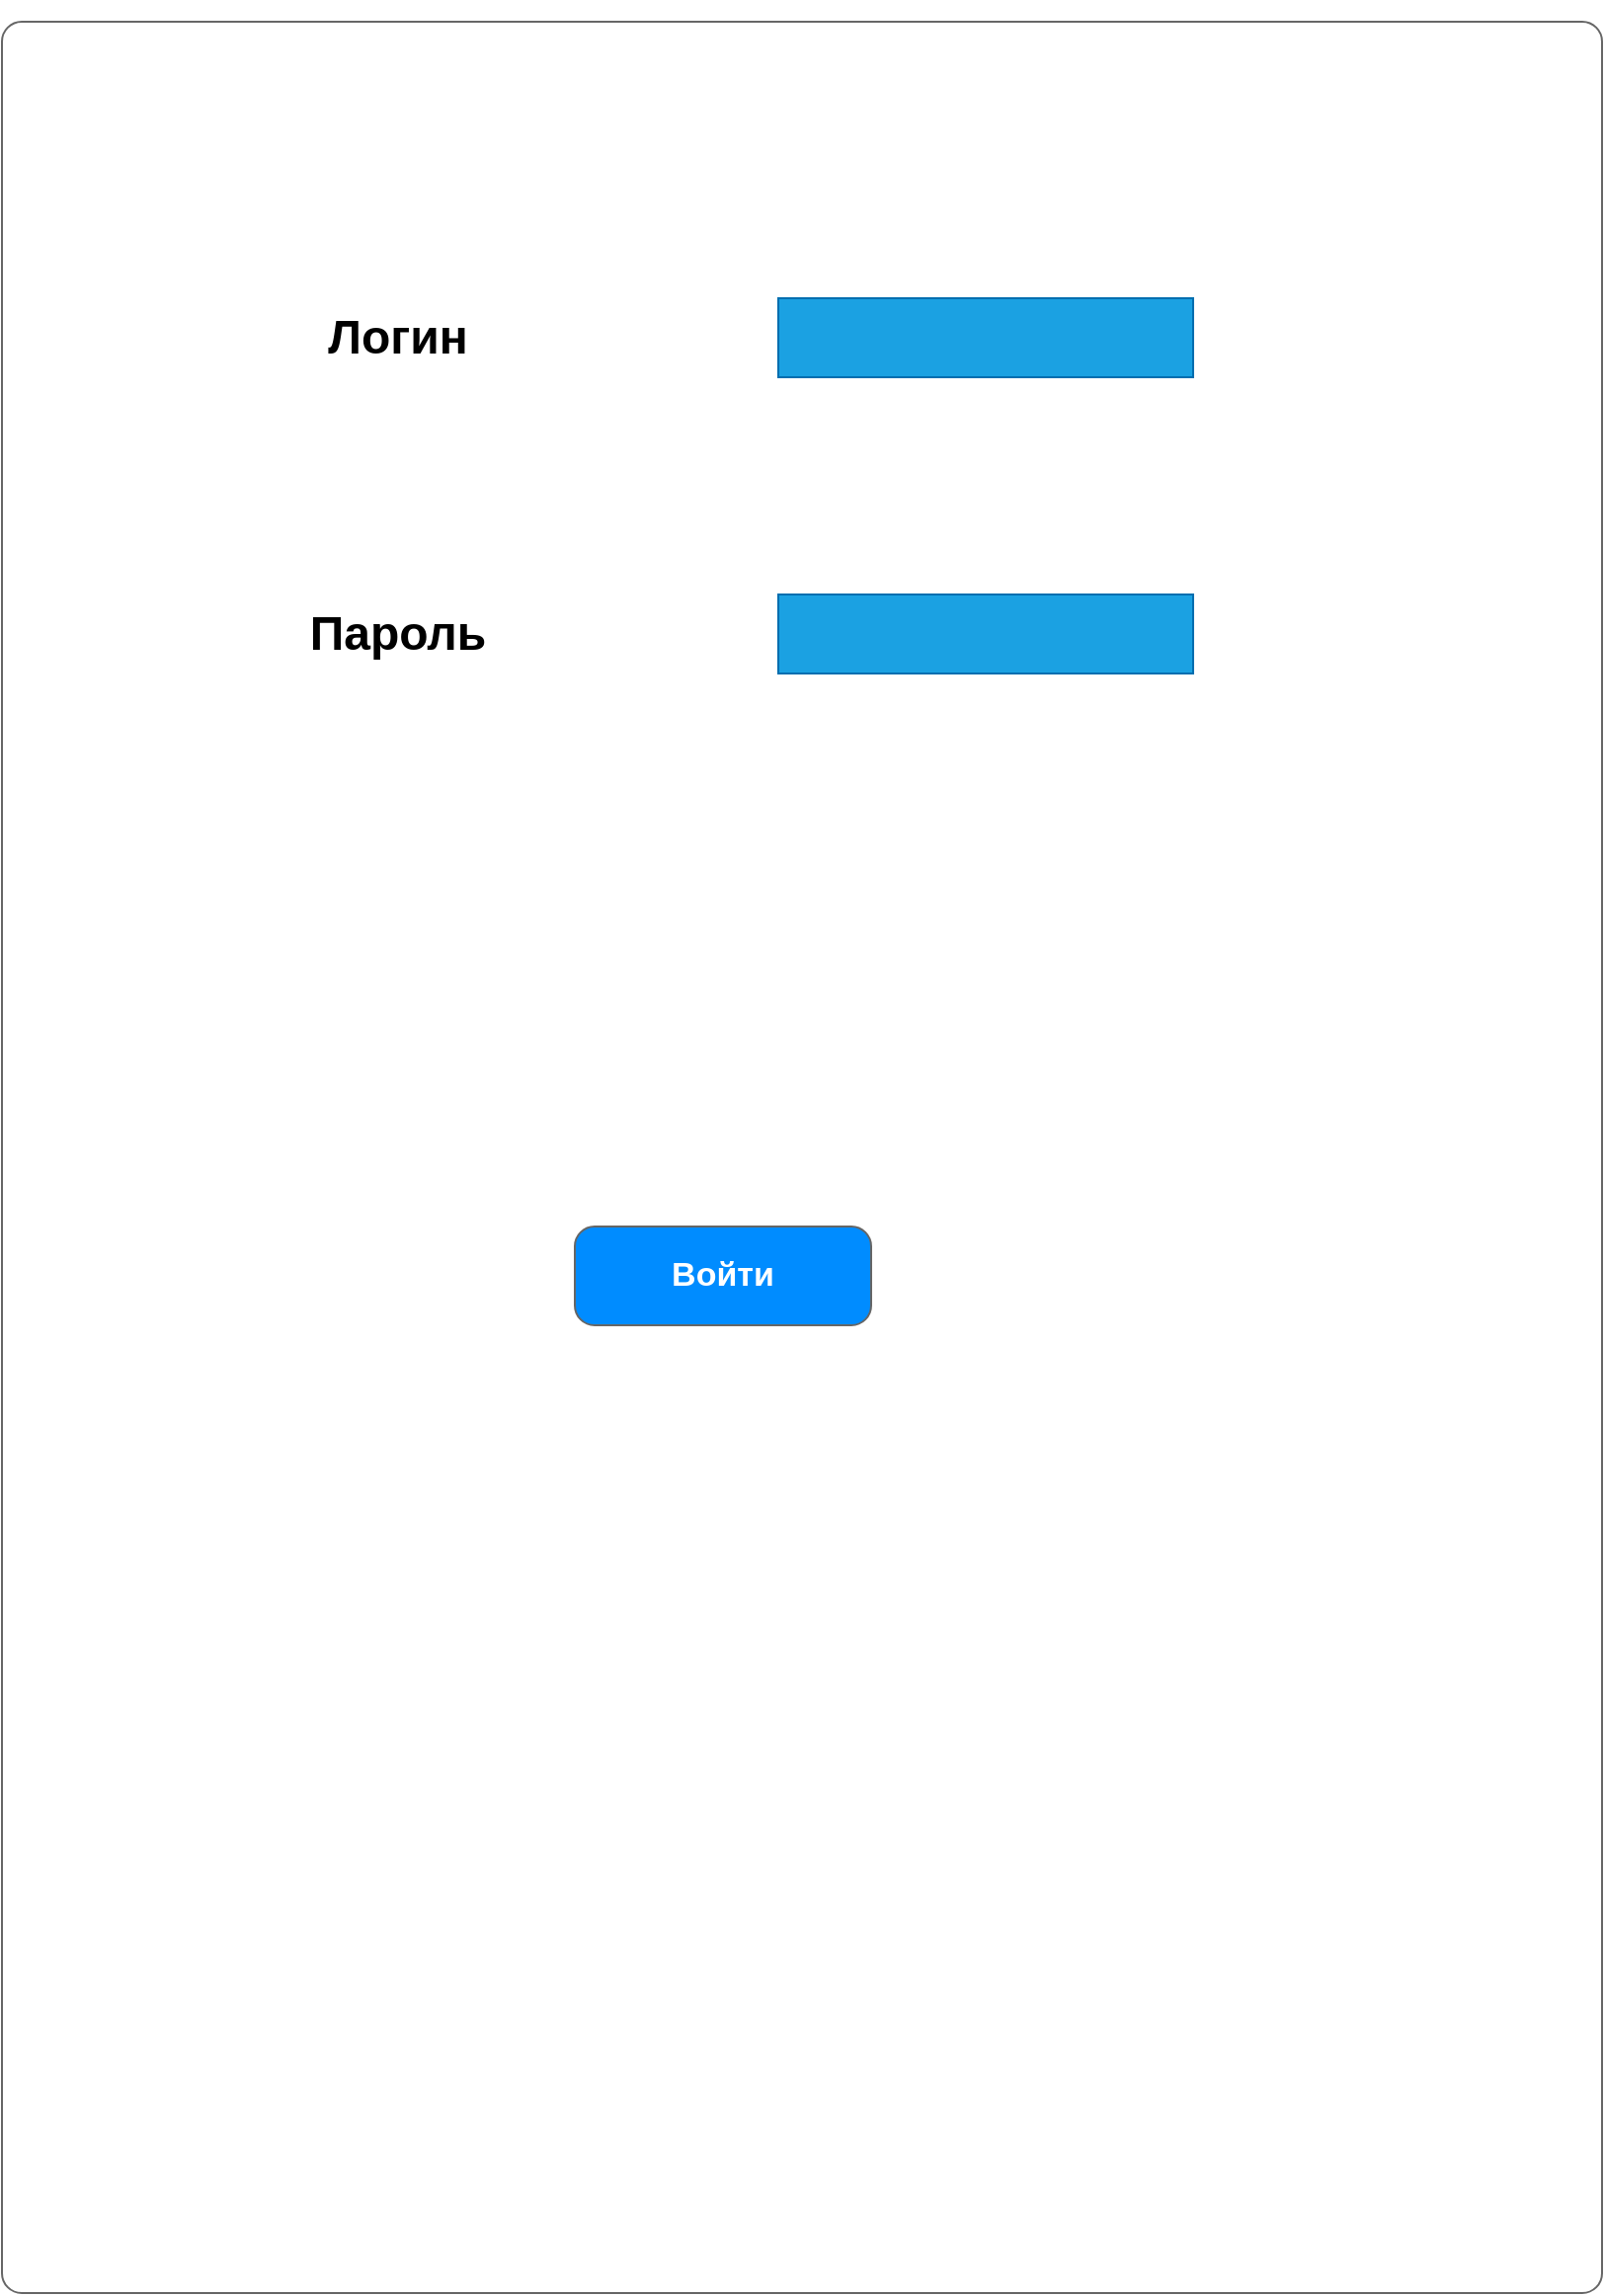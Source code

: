 <mxfile version="20.8.16" type="device" pages="6"><diagram name="Page-1" id="f1b7ffb7-ca1e-a977-7cf5-a751b3c06c05"><mxGraphModel dx="1493" dy="872" grid="1" gridSize="10" guides="1" tooltips="1" connect="1" arrows="1" fold="1" page="1" pageScale="1" pageWidth="826" pageHeight="1169" background="none" math="0" shadow="0"><root><mxCell id="0"/><mxCell id="1" parent="0"/><mxCell id="e9j2ljHGjkcHLG4XHim5-1" value="" style="shape=mxgraph.mockup.containers.marginRect;rectMarginTop=10;strokeColor=#666666;strokeWidth=1;dashed=0;rounded=1;arcSize=5;recursiveResize=0;labelBackgroundColor=none;fontSize=25;fontColor=#FFFFFF;" vertex="1" parent="1"><mxGeometry x="10" width="810" height="1160" as="geometry"/></mxCell><mxCell id="dvLRVmDxVj0LtxoNlvFj-171" value="Пароль" style="text;strokeColor=none;fillColor=none;html=1;fontSize=24;fontStyle=1;verticalAlign=middle;align=center;" vertex="1" parent="1"><mxGeometry x="160" y="300" width="100" height="40" as="geometry"/></mxCell><UserObject label="" placeholders="1" name="Variable" id="dvLRVmDxVj0LtxoNlvFj-172"><mxCell style="text;html=1;align=center;verticalAlign=middle;whiteSpace=wrap;overflow=hidden;strokeWidth=1;perimeterSpacing=0;fillColor=#1ba1e2;fontColor=#ffffff;strokeColor=#006EAF;" vertex="1" parent="1"><mxGeometry x="403" y="300" width="210" height="40" as="geometry"/></mxCell></UserObject><mxCell id="dvLRVmDxVj0LtxoNlvFj-173" value="Логин" style="text;strokeColor=none;fillColor=none;html=1;fontSize=24;fontStyle=1;verticalAlign=middle;align=center;" vertex="1" parent="1"><mxGeometry x="160" y="150" width="100" height="40" as="geometry"/></mxCell><UserObject label="" placeholders="1" name="Variable" id="dvLRVmDxVj0LtxoNlvFj-174"><mxCell style="text;html=1;align=center;verticalAlign=middle;whiteSpace=wrap;overflow=hidden;strokeWidth=1;perimeterSpacing=0;fillColor=#1ba1e2;fontColor=#ffffff;strokeColor=#006EAF;" vertex="1" parent="1"><mxGeometry x="403" y="150" width="210" height="40" as="geometry"/></mxCell></UserObject><mxCell id="0qC7HnvvN2f-93_1PdG5-1" value="Войти" style="strokeWidth=1;shadow=0;dashed=0;align=center;html=1;shape=mxgraph.mockup.buttons.button;strokeColor=#666666;fontColor=#ffffff;mainText=;buttonStyle=round;fontSize=17;fontStyle=1;fillColor=#008cff;whiteSpace=wrap;" vertex="1" parent="1"><mxGeometry x="300" y="620" width="150" height="50" as="geometry"/></mxCell></root></mxGraphModel></diagram><diagram id="J6JtfeviFcrdJ3qwqAZt" name="Страница 2"><mxGraphModel dx="1668" dy="974" grid="1" gridSize="10" guides="1" tooltips="1" connect="1" arrows="1" fold="1" page="1" pageScale="1" pageWidth="827" pageHeight="1169" math="0" shadow="0"><root><mxCell id="0"/><mxCell id="1" parent="0"/><mxCell id="-eX4iBPxKG4_Yj3AcgQV-1" value="" style="shape=mxgraph.mockup.containers.marginRect;rectMarginTop=10;strokeColor=#666666;strokeWidth=1;dashed=0;rounded=1;arcSize=5;recursiveResize=0;labelBackgroundColor=none;fontSize=25;fontColor=#FFFFFF;" vertex="1" parent="1"><mxGeometry x="9" y="5" width="810" height="1160" as="geometry"/></mxCell><mxCell id="Q0mN6KfY5ipGaCiSlmzJ-1" value="&lt;p style=&quot;margin-left:60.55pt;mso-add-space:auto;&lt;br/&gt;text-align:justify;text-indent:-18.0pt;mso-list:l0 level1 lfo1&quot; class=&quot;MsoListParagraph&quot;&gt;&lt;span style=&quot;mso-fareast-font-family:&amp;quot;Times New Roman&amp;quot;;&lt;br/&gt;color:black;mso-font-kerning:0pt;mso-fareast-language:RU;font-weight:normal&quot;&gt;Отчество пациента&lt;/span&gt;&lt;/p&gt;" style="text;strokeColor=none;fillColor=none;html=1;fontSize=24;fontStyle=1;verticalAlign=middle;align=center;direction=east;" vertex="1" parent="1"><mxGeometry x="40" y="460" width="320" height="40" as="geometry"/></mxCell><UserObject label="" placeholders="1" name="Variable" id="Q0mN6KfY5ipGaCiSlmzJ-2"><mxCell style="text;html=1;align=center;verticalAlign=middle;whiteSpace=wrap;overflow=hidden;strokeWidth=1;perimeterSpacing=0;fillColor=#1ba1e2;fontColor=#ffffff;strokeColor=#006EAF;" vertex="1" parent="1"><mxGeometry x="490" y="460" width="210" height="40" as="geometry"/></mxCell></UserObject><mxCell id="Q0mN6KfY5ipGaCiSlmzJ-3" value="Диагноз на основе МКБ-10" style="text;strokeColor=none;fillColor=none;html=1;fontSize=24;fontStyle=1;verticalAlign=middle;align=center;direction=east;" vertex="1" parent="1"><mxGeometry x="40" y="530" width="320" height="40" as="geometry"/></mxCell><UserObject label="" placeholders="1" name="Variable" id="Q0mN6KfY5ipGaCiSlmzJ-4"><mxCell style="text;html=1;align=center;verticalAlign=middle;whiteSpace=wrap;overflow=hidden;strokeWidth=1;perimeterSpacing=0;fillColor=#1ba1e2;fontColor=#ffffff;strokeColor=#006EAF;" vertex="1" parent="1"><mxGeometry x="490" y="535" width="210" height="40" as="geometry"/></mxCell></UserObject><mxCell id="Q0mN6KfY5ipGaCiSlmzJ-5" value="&lt;p class=&quot;MsoListParagraph&quot;&gt;&lt;span&gt;Номер и серия паспорта&lt;/span&gt;&lt;/p&gt;" style="text;strokeColor=none;fillColor=none;html=1;fontSize=24;fontStyle=1;verticalAlign=middle;align=center;direction=east;" vertex="1" parent="1"><mxGeometry x="40" y="600" width="320" height="40" as="geometry"/></mxCell><UserObject label="" placeholders="1" name="Variable" id="Q0mN6KfY5ipGaCiSlmzJ-6"><mxCell style="text;html=1;align=center;verticalAlign=middle;whiteSpace=wrap;overflow=hidden;strokeWidth=1;perimeterSpacing=0;fillColor=#1ba1e2;fontColor=#ffffff;strokeColor=#006EAF;" vertex="1" parent="1"><mxGeometry x="490" y="600" width="210" height="40" as="geometry"/></mxCell></UserObject><mxCell id="4s765481Hdvy2xOX7FTo-2" value="&lt;p style=&quot;margin-left:60.55pt;mso-add-space:auto;&lt;br/&gt;text-align:justify;text-indent:-18.0pt;mso-list:l0 level1 lfo1&quot; class=&quot;MsoListParagraph&quot;&gt;&lt;span style=&quot;mso-fareast-font-family:&amp;quot;Times New Roman&amp;quot;;&lt;br/&gt;color:black;mso-font-kerning:0pt;mso-fareast-language:RU;font-weight:normal&quot;&gt;Пол пациента&lt;/span&gt;&lt;/p&gt;" style="text;strokeColor=none;fillColor=none;html=1;fontSize=24;fontStyle=1;verticalAlign=middle;align=center;direction=east;" vertex="1" parent="1"><mxGeometry x="40" y="670" width="320" height="40" as="geometry"/></mxCell><UserObject label="" placeholders="1" name="Variable" id="4s765481Hdvy2xOX7FTo-3"><mxCell style="text;html=1;align=center;verticalAlign=middle;whiteSpace=wrap;overflow=hidden;strokeWidth=1;perimeterSpacing=0;fillColor=#1ba1e2;fontColor=#ffffff;strokeColor=#006EAF;" vertex="1" parent="1"><mxGeometry x="490" y="670" width="210" height="40" as="geometry"/></mxCell></UserObject><mxCell id="4s765481Hdvy2xOX7FTo-4" value="&lt;p style=&quot;margin-left:60.55pt;mso-add-space:auto;&lt;br/&gt;text-align:justify;text-indent:-18.0pt;mso-list:l0 level1 lfo1&quot; class=&quot;MsoListParagraph&quot;&gt;&lt;span style=&quot;mso-fareast-font-family:&amp;quot;Times New Roman&amp;quot;;&lt;br/&gt;color:black;mso-font-kerning:0pt;mso-fareast-language:RU;font-weight:normal&quot;&gt;Адрес пациента&lt;/span&gt;&lt;/p&gt;" style="text;strokeColor=none;fillColor=none;html=1;fontSize=24;fontStyle=1;verticalAlign=middle;align=center;direction=east;" vertex="1" parent="1"><mxGeometry x="40" y="740" width="320" height="40" as="geometry"/></mxCell><UserObject label="" placeholders="1" name="Variable" id="4s765481Hdvy2xOX7FTo-5"><mxCell style="text;html=1;align=center;verticalAlign=middle;whiteSpace=wrap;overflow=hidden;strokeWidth=1;perimeterSpacing=0;fillColor=#1ba1e2;fontColor=#ffffff;strokeColor=#006EAF;" vertex="1" parent="1"><mxGeometry x="490" y="745" width="210" height="40" as="geometry"/></mxCell></UserObject><mxCell id="4s765481Hdvy2xOX7FTo-6" value="&lt;p style=&quot;margin-left:60.55pt;mso-add-space:auto;&lt;br/&gt;text-align:justify;text-indent:-18.0pt;mso-list:l0 level1 lfo1&quot; class=&quot;MsoListParagraph&quot;&gt;&lt;span style=&quot;mso-fareast-font-family:&amp;quot;Times New Roman&amp;quot;;&lt;br/&gt;color:black;mso-font-kerning:0pt;mso-fareast-language:RU;font-weight:normal&quot;&gt;Телефонный номер пациента&lt;/span&gt;&lt;/p&gt;" style="text;strokeColor=none;fillColor=none;html=1;fontSize=24;fontStyle=1;verticalAlign=middle;align=center;direction=east;" vertex="1" parent="1"><mxGeometry x="40" y="810" width="360" height="40" as="geometry"/></mxCell><UserObject label="" placeholders="1" name="Variable" id="4s765481Hdvy2xOX7FTo-7"><mxCell style="text;html=1;align=center;verticalAlign=middle;whiteSpace=wrap;overflow=hidden;strokeWidth=1;perimeterSpacing=0;fillColor=#1ba1e2;fontColor=#ffffff;strokeColor=#006EAF;" vertex="1" parent="1"><mxGeometry x="490" y="810" width="210" height="40" as="geometry"/></mxCell></UserObject><mxCell id="4s765481Hdvy2xOX7FTo-8" value="Фото" style="text;strokeColor=none;fillColor=none;html=1;fontSize=24;fontStyle=1;verticalAlign=middle;align=center;" vertex="1" parent="1"><mxGeometry x="170" y="190" width="80" height="40" as="geometry"/></mxCell><mxCell id="4s765481Hdvy2xOX7FTo-10" value="&lt;p class=&quot;MsoListParagraph&quot;&gt;&lt;span&gt;Имя пациента&lt;/span&gt;&lt;/p&gt;" style="text;strokeColor=none;fillColor=none;html=1;fontSize=24;fontStyle=1;verticalAlign=middle;align=center;direction=east;" vertex="1" parent="1"><mxGeometry x="40" y="330" width="320" height="40" as="geometry"/></mxCell><UserObject label="" placeholders="1" name="Variable" id="4s765481Hdvy2xOX7FTo-11"><mxCell style="text;html=1;align=center;verticalAlign=middle;whiteSpace=wrap;overflow=hidden;strokeWidth=1;perimeterSpacing=0;fillColor=#1ba1e2;fontColor=#ffffff;strokeColor=#006EAF;" vertex="1" parent="1"><mxGeometry x="490" y="335" width="210" height="40" as="geometry"/></mxCell></UserObject><mxCell id="4s765481Hdvy2xOX7FTo-12" value="&lt;p class=&quot;MsoListParagraph&quot;&gt;&lt;span&gt;Фамилия пациента&lt;/span&gt;&lt;/p&gt;" style="text;strokeColor=none;fillColor=none;html=1;fontSize=24;fontStyle=1;verticalAlign=middle;align=center;direction=east;" vertex="1" parent="1"><mxGeometry x="40" y="400" width="320" height="40" as="geometry"/></mxCell><UserObject label="" placeholders="1" name="Variable" id="4s765481Hdvy2xOX7FTo-13"><mxCell style="text;html=1;align=center;verticalAlign=middle;whiteSpace=wrap;overflow=hidden;strokeWidth=1;perimeterSpacing=0;fillColor=#1ba1e2;fontColor=#ffffff;strokeColor=#006EAF;" vertex="1" parent="1"><mxGeometry x="490" y="400" width="210" height="40" as="geometry"/></mxCell></UserObject><mxCell id="4s765481Hdvy2xOX7FTo-14" value="&lt;p style=&quot;margin-left:60.55pt;mso-add-space:auto;&lt;br/&gt;text-align:justify;text-indent:-18.0pt;mso-list:l0 level1 lfo1&quot; class=&quot;MsoListParagraph&quot;&gt;&lt;span style=&quot;mso-fareast-font-family:&amp;quot;Times New Roman&amp;quot;;&lt;br/&gt;color:black;mso-font-kerning:0pt;mso-fareast-language:RU;font-weight:normal&quot;&gt;Электронный адрес пациента&lt;/span&gt;&lt;/p&gt;" style="text;strokeColor=none;fillColor=none;html=1;fontSize=24;fontStyle=1;verticalAlign=middle;align=center;" vertex="1" parent="1"><mxGeometry x="40" y="870" width="360" height="40" as="geometry"/></mxCell><UserObject label="" placeholders="1" name="Variable" id="4s765481Hdvy2xOX7FTo-15"><mxCell style="text;html=1;align=center;verticalAlign=middle;whiteSpace=wrap;overflow=hidden;strokeWidth=1;perimeterSpacing=0;fillColor=#1ba1e2;fontColor=#ffffff;strokeColor=#006EAF;" vertex="1" parent="1"><mxGeometry x="490" y="870" width="210" height="40" as="geometry"/></mxCell></UserObject><mxCell id="4s765481Hdvy2xOX7FTo-16" value="" style="verticalLabelPosition=bottom;shadow=0;dashed=0;align=center;html=1;verticalAlign=top;strokeWidth=1;shape=mxgraph.mockup.containers.userMale;strokeColor=#666666;strokeColor2=#008cff;" vertex="1" parent="1"><mxGeometry x="40" y="160" width="100" height="100" as="geometry"/></mxCell><mxCell id="gQzGFp9CwYrhWD4zTdLL-1" value="ЛДМ" style="strokeWidth=1;shadow=0;dashed=0;align=center;html=1;shape=mxgraph.mockup.buttons.button;strokeColor=#666666;fontColor=#ffffff;mainText=;buttonStyle=round;fontSize=17;fontStyle=1;fillColor=#008cff;whiteSpace=wrap;" vertex="1" parent="1"><mxGeometry x="590" y="1040" width="150" height="50" as="geometry"/></mxCell><mxCell id="gQzGFp9CwYrhWD4zTdLL-2" value="Карта пациента" style="strokeWidth=1;shadow=0;dashed=0;align=center;html=1;shape=mxgraph.mockup.buttons.button;strokeColor=#666666;fontColor=#ffffff;mainText=;buttonStyle=round;fontSize=17;fontStyle=1;fillColor=#008cff;whiteSpace=wrap;" vertex="1" parent="1"><mxGeometry x="110" y="1040" width="150" height="50" as="geometry"/></mxCell><mxCell id="xOj8CeJjuzjruzmzggJH-1" value="Основная информация" style="text;strokeColor=none;fillColor=none;html=1;fontSize=25;fontStyle=1;verticalAlign=middle;align=center;fontColor=#FFFFFF;" vertex="1" parent="1"><mxGeometry x="210" y="60" width="310" height="40" as="geometry"/></mxCell></root></mxGraphModel></diagram><diagram id="nt4F3WNghILrFs1H-US4" name="Страница 3"><mxGraphModel dx="2026" dy="1183" grid="1" gridSize="10" guides="1" tooltips="1" connect="1" arrows="1" fold="1" page="1" pageScale="1" pageWidth="827" pageHeight="1169" math="0" shadow="0"><root><mxCell id="0"/><mxCell id="1" parent="0"/><mxCell id="l4xMgsggwQf0-N6Fz5hE-1" value="" style="shape=mxgraph.mockup.containers.marginRect;rectMarginTop=10;strokeColor=#666666;strokeWidth=1;dashed=0;rounded=1;arcSize=5;recursiveResize=0;labelBackgroundColor=none;fontSize=25;fontColor=#FFFFFF;" vertex="1" parent="1"><mxGeometry x="10" y="5" width="810" height="1160" as="geometry"/></mxCell><mxCell id="dt6_mc-8T8BDBVKGFqCD-1" value="Назад" style="strokeWidth=1;shadow=0;dashed=0;align=center;html=1;shape=mxgraph.mockup.buttons.button;strokeColor=#666666;fontColor=#ffffff;mainText=;buttonStyle=round;fontSize=17;fontStyle=1;fillColor=#008cff;whiteSpace=wrap;labelBackgroundColor=none;" vertex="1" parent="1"><mxGeometry x="60" y="1010" width="150" height="50" as="geometry"/></mxCell><mxCell id="JvfhDgtA9xAa0Pnqj8XN-1" value="&lt;p style=&quot;text-indent: 35.45pt;&quot; class=&quot;MsoNormal&quot;&gt;Медецинская карта пациента&lt;b&gt;&lt;/b&gt;&lt;/p&gt;" style="text;strokeColor=none;fillColor=none;html=1;fontSize=24;fontStyle=1;verticalAlign=middle;align=left;fontColor=#FFFFFF;" vertex="1" parent="1"><mxGeometry x="210" y="90" width="410" height="50" as="geometry"/></mxCell><mxCell id="SLYFskQWf0ErkhbUA_1J-19" value="" style="group" vertex="1" connectable="0" parent="1"><mxGeometry x="50" y="195" width="750" height="595" as="geometry"/></mxCell><mxCell id="SLYFskQWf0ErkhbUA_1J-11" value="" style="group" vertex="1" connectable="0" parent="SLYFskQWf0ErkhbUA_1J-19"><mxGeometry x="4" width="746" height="40" as="geometry"/></mxCell><mxCell id="Wv_-iGtGUAKI5_MbB0pK-13" value="&lt;p class=&quot;MsoListParagraph&quot;&gt;&lt;span&gt;Номер медицинской карты пациента&lt;/span&gt;&lt;/p&gt;" style="text;strokeColor=none;fillColor=none;html=1;fontSize=24;fontStyle=1;verticalAlign=middle;align=left;direction=east;" vertex="1" parent="SLYFskQWf0ErkhbUA_1J-11"><mxGeometry width="320" height="40" as="geometry"/></mxCell><UserObject label="" placeholders="1" name="Variable" id="Wv_-iGtGUAKI5_MbB0pK-14"><mxCell style="text;html=1;align=center;verticalAlign=middle;whiteSpace=wrap;overflow=hidden;strokeWidth=1;perimeterSpacing=0;fillColor=#1ba1e2;fontColor=#ffffff;strokeColor=#006EAF;" vertex="1" parent="SLYFskQWf0ErkhbUA_1J-11"><mxGeometry x="536" width="210" height="40" as="geometry"/></mxCell></UserObject><mxCell id="SLYFskQWf0ErkhbUA_1J-12" value="" style="group" vertex="1" connectable="0" parent="SLYFskQWf0ErkhbUA_1J-19"><mxGeometry x="4" y="75" width="746" height="40" as="geometry"/></mxCell><mxCell id="Wv_-iGtGUAKI5_MbB0pK-1" value="&lt;p class=&quot;MsoListParagraph&quot;&gt;&lt;span&gt;Дата выдачи медицинской карты&lt;br&gt;пациента&lt;/span&gt;&lt;/p&gt;" style="text;strokeColor=none;fillColor=none;html=1;fontSize=24;fontStyle=1;verticalAlign=middle;align=left;direction=east;" vertex="1" parent="SLYFskQWf0ErkhbUA_1J-12"><mxGeometry width="320" height="40" as="geometry"/></mxCell><UserObject label="" placeholders="1" name="Variable" id="Wv_-iGtGUAKI5_MbB0pK-2"><mxCell style="text;html=1;align=center;verticalAlign=middle;whiteSpace=wrap;overflow=hidden;strokeWidth=1;perimeterSpacing=0;fillColor=#1ba1e2;fontColor=#ffffff;strokeColor=#006EAF;" vertex="1" parent="SLYFskQWf0ErkhbUA_1J-12"><mxGeometry x="536" width="210" height="40" as="geometry"/></mxCell></UserObject><mxCell id="SLYFskQWf0ErkhbUA_1J-13" value="" style="group" vertex="1" connectable="0" parent="SLYFskQWf0ErkhbUA_1J-19"><mxGeometry x="4" y="155" width="746" height="40" as="geometry"/></mxCell><mxCell id="Wv_-iGtGUAKI5_MbB0pK-3" value="&lt;p class=&quot;MsoListParagraph&quot;&gt;&lt;span&gt;Дата последнего обращения пациента&lt;br&gt;в медицинское учреждение&lt;/span&gt;&lt;span&gt;&lt;/span&gt;&lt;/p&gt;" style="text;strokeColor=none;fillColor=none;html=1;fontSize=24;fontStyle=1;verticalAlign=middle;align=left;direction=east;" vertex="1" parent="SLYFskQWf0ErkhbUA_1J-13"><mxGeometry width="320" height="40" as="geometry"/></mxCell><UserObject label="" placeholders="1" name="Variable" id="Wv_-iGtGUAKI5_MbB0pK-4"><mxCell style="text;html=1;align=center;verticalAlign=middle;whiteSpace=wrap;overflow=hidden;strokeWidth=1;perimeterSpacing=0;fillColor=#1ba1e2;fontColor=#ffffff;strokeColor=#006EAF;" vertex="1" parent="SLYFskQWf0ErkhbUA_1J-13"><mxGeometry x="536" width="210" height="40" as="geometry"/></mxCell></UserObject><mxCell id="SLYFskQWf0ErkhbUA_1J-14" value="" style="group" vertex="1" connectable="0" parent="SLYFskQWf0ErkhbUA_1J-19"><mxGeometry x="4" y="235" width="746" height="40" as="geometry"/></mxCell><mxCell id="Wv_-iGtGUAKI5_MbB0pK-5" value="&lt;p class=&quot;MsoListParagraph&quot;&gt;&lt;span&gt;Дата следующего назначенного визита&lt;br&gt;пациента&lt;/span&gt;&lt;/p&gt;" style="text;strokeColor=none;fillColor=none;html=1;fontSize=24;fontStyle=1;verticalAlign=middle;align=left;direction=east;" vertex="1" parent="SLYFskQWf0ErkhbUA_1J-14"><mxGeometry width="320" height="40" as="geometry"/></mxCell><UserObject label="" placeholders="1" name="Variable" id="Wv_-iGtGUAKI5_MbB0pK-6"><mxCell style="text;html=1;align=center;verticalAlign=middle;whiteSpace=wrap;overflow=hidden;strokeWidth=1;perimeterSpacing=0;fillColor=#1ba1e2;fontColor=#ffffff;strokeColor=#006EAF;" vertex="1" parent="SLYFskQWf0ErkhbUA_1J-14"><mxGeometry x="536" width="210" height="40" as="geometry"/></mxCell></UserObject><mxCell id="SLYFskQWf0ErkhbUA_1J-15" value="" style="group" vertex="1" connectable="0" parent="SLYFskQWf0ErkhbUA_1J-19"><mxGeometry x="4" y="315" width="746" height="40" as="geometry"/></mxCell><mxCell id="Wv_-iGtGUAKI5_MbB0pK-7" value="&lt;p class=&quot;MsoListParagraph&quot;&gt;&lt;span&gt;Номер страхового полиса пациента&lt;/span&gt;&lt;/p&gt;" style="text;strokeColor=none;fillColor=none;html=1;fontSize=24;fontStyle=1;verticalAlign=middle;align=left;direction=east;" vertex="1" parent="SLYFskQWf0ErkhbUA_1J-15"><mxGeometry width="320" height="40" as="geometry"/></mxCell><UserObject label="" placeholders="1" name="Variable" id="Wv_-iGtGUAKI5_MbB0pK-8"><mxCell style="text;html=1;align=center;verticalAlign=middle;whiteSpace=wrap;overflow=hidden;strokeWidth=1;perimeterSpacing=0;fillColor=#1ba1e2;fontColor=#ffffff;strokeColor=#006EAF;" vertex="1" parent="SLYFskQWf0ErkhbUA_1J-15"><mxGeometry x="536" width="210" height="40" as="geometry"/></mxCell></UserObject><mxCell id="SLYFskQWf0ErkhbUA_1J-16" value="" style="group" vertex="1" connectable="0" parent="SLYFskQWf0ErkhbUA_1J-19"><mxGeometry y="390" width="746" height="40" as="geometry"/></mxCell><mxCell id="Wv_-iGtGUAKI5_MbB0pK-9" value="&lt;p class=&quot;MsoListParagraph&quot;&gt;&lt;span&gt;Дата окончания действия страхового&lt;br&gt;полиса пациента&lt;/span&gt;&lt;/p&gt;" style="text;strokeColor=none;fillColor=none;html=1;fontSize=24;fontStyle=1;verticalAlign=middle;align=left;direction=east;" vertex="1" parent="SLYFskQWf0ErkhbUA_1J-16"><mxGeometry width="320" height="40" as="geometry"/></mxCell><UserObject label="" placeholders="1" name="Variable" id="Wv_-iGtGUAKI5_MbB0pK-10"><mxCell style="text;html=1;align=center;verticalAlign=middle;whiteSpace=wrap;overflow=hidden;strokeWidth=1;perimeterSpacing=0;fillColor=#1ba1e2;fontColor=#ffffff;strokeColor=#006EAF;" vertex="1" parent="SLYFskQWf0ErkhbUA_1J-16"><mxGeometry x="536" width="210" height="40" as="geometry"/></mxCell></UserObject><mxCell id="SLYFskQWf0ErkhbUA_1J-17" value="" style="group" vertex="1" connectable="0" parent="SLYFskQWf0ErkhbUA_1J-19"><mxGeometry y="475" width="746" height="40" as="geometry"/></mxCell><mxCell id="Wv_-iGtGUAKI5_MbB0pK-11" value="&lt;p class=&quot;MsoListParagraph&quot;&gt;&lt;span&gt;Диагноз пациента по МКБ-10&lt;/span&gt;&lt;/p&gt;" style="text;strokeColor=none;fillColor=none;html=1;fontSize=24;fontStyle=1;verticalAlign=middle;align=left;direction=east;" vertex="1" parent="SLYFskQWf0ErkhbUA_1J-17"><mxGeometry width="360" height="40" as="geometry"/></mxCell><UserObject label="" placeholders="1" name="Variable" id="Wv_-iGtGUAKI5_MbB0pK-12"><mxCell style="text;html=1;align=center;verticalAlign=middle;whiteSpace=wrap;overflow=hidden;strokeWidth=1;perimeterSpacing=0;fillColor=#1ba1e2;fontColor=#ffffff;strokeColor=#006EAF;" vertex="1" parent="SLYFskQWf0ErkhbUA_1J-17"><mxGeometry x="536" width="210" height="40" as="geometry"/></mxCell></UserObject><mxCell id="SLYFskQWf0ErkhbUA_1J-18" value="" style="group" vertex="1" connectable="0" parent="SLYFskQWf0ErkhbUA_1J-19"><mxGeometry x="4" y="555" width="746" height="40" as="geometry"/></mxCell><mxCell id="Wv_-iGtGUAKI5_MbB0pK-15" value="&lt;p class=&quot;MsoListParagraph&quot;&gt;&lt;span&gt;История болезни пациента&lt;/span&gt;&lt;/p&gt;" style="text;strokeColor=none;fillColor=none;html=1;fontSize=24;fontStyle=1;verticalAlign=middle;align=left;" vertex="1" parent="SLYFskQWf0ErkhbUA_1J-18"><mxGeometry width="360" height="40" as="geometry"/></mxCell><UserObject label="" placeholders="1" name="Variable" id="Wv_-iGtGUAKI5_MbB0pK-16"><mxCell style="text;html=1;align=center;verticalAlign=middle;whiteSpace=wrap;overflow=hidden;strokeWidth=1;perimeterSpacing=0;fillColor=#1ba1e2;fontColor=#ffffff;strokeColor=#006EAF;" vertex="1" parent="SLYFskQWf0ErkhbUA_1J-18"><mxGeometry x="536" width="210" height="40" as="geometry"/></mxCell></UserObject><mxCell id="SLYFskQWf0ErkhbUA_1J-21" value="Работа с мед. картой" style="strokeWidth=1;shadow=0;dashed=0;align=center;html=1;shape=mxgraph.mockup.buttons.button;strokeColor=#666666;fontColor=#ffffff;mainText=;buttonStyle=round;fontSize=17;fontStyle=1;fillColor=#008cff;whiteSpace=wrap;labelBackgroundColor=none;" vertex="1" parent="1"><mxGeometry x="630" y="1010" width="150" height="50" as="geometry"/></mxCell><mxCell id="q9bN9vsz3THxPlhovxop-1" value="Справочник МКБ-10" style="strokeWidth=1;shadow=0;dashed=0;align=center;html=1;shape=mxgraph.mockup.buttons.button;strokeColor=#666666;fontColor=#ffffff;mainText=;buttonStyle=round;fontSize=17;fontStyle=1;fillColor=#008cff;whiteSpace=wrap;labelBackgroundColor=none;" vertex="1" parent="1"><mxGeometry x="630" y="930" width="150" height="50" as="geometry"/></mxCell><mxCell id="q9bN9vsz3THxPlhovxop-2" value="Библиотека анатомических структур" style="strokeWidth=1;shadow=0;dashed=0;align=center;html=1;shape=mxgraph.mockup.buttons.button;strokeColor=#666666;fontColor=#ffffff;mainText=;buttonStyle=round;fontSize=17;fontStyle=1;fillColor=#008cff;whiteSpace=wrap;labelBackgroundColor=none;" vertex="1" parent="1"><mxGeometry x="630" y="840" width="150" height="60" as="geometry"/></mxCell><mxCell id="KhczpgKCbeOgnWMzfG-M-1" value="Печать" style="strokeWidth=1;shadow=0;dashed=0;align=center;html=1;shape=mxgraph.mockup.buttons.button;strokeColor=#666666;fontColor=#ffffff;mainText=;buttonStyle=round;fontSize=17;fontStyle=1;fillColor=#008cff;whiteSpace=wrap;labelBackgroundColor=none;" vertex="1" parent="1"><mxGeometry x="340" y="1010" width="150" height="50" as="geometry"/></mxCell></root></mxGraphModel></diagram><diagram id="6IvpMOkdAZmla39TlGXO" name="ЛДМ"><mxGraphModel dx="1891" dy="1104" grid="1" gridSize="10" guides="1" tooltips="1" connect="1" arrows="1" fold="1" page="1" pageScale="1" pageWidth="827" pageHeight="1169" math="0" shadow="0"><root><mxCell id="0"/><mxCell id="1" parent="0"/><mxCell id="ljzdiEuh-IkFRyMOvaMf-1" value="" style="shape=mxgraph.mockup.containers.marginRect;rectMarginTop=10;strokeColor=#666666;strokeWidth=1;dashed=0;rounded=1;arcSize=5;recursiveResize=0;labelBackgroundColor=none;fontSize=25;fontColor=#FFFFFF;" vertex="1" parent="1"><mxGeometry x="9" width="810" height="1160" as="geometry"/></mxCell><mxCell id="TAy4lVtQoqZr-4zYbYTg-1" value="&lt;p class=&quot;MsoListParagraph&quot;&gt;&lt;span&gt;ФИО пациента&lt;/span&gt;&lt;/p&gt;" style="text;strokeColor=none;fillColor=none;html=1;fontSize=24;fontStyle=1;verticalAlign=middle;align=left;direction=east;" vertex="1" parent="1"><mxGeometry x="39" y="320" width="320" height="40" as="geometry"/></mxCell><UserObject label="" placeholders="1" name="Variable" id="TAy4lVtQoqZr-4zYbYTg-2"><mxCell style="text;html=1;align=center;verticalAlign=middle;whiteSpace=wrap;overflow=hidden;strokeWidth=1;perimeterSpacing=0;fillColor=#1ba1e2;fontColor=#ffffff;strokeColor=#006EAF;" vertex="1" parent="1"><mxGeometry x="579" y="320" width="210" height="40" as="geometry"/></mxCell></UserObject><mxCell id="TAy4lVtQoqZr-4zYbYTg-3" value="&lt;p style=&quot;margin-left:71.45pt;mso-add-space:auto;&lt;br/&gt;text-align:justify;text-indent:-18.0pt;mso-list:l0 level1 lfo1&quot; class=&quot;MsoListParagraph&quot;&gt;&lt;span style=&quot;mso-fareast-font-family:&amp;quot;Times New Roman&amp;quot;;&lt;br/&gt;color:black;background:yellow;mso-highlight:yellow;mso-font-kerning:0pt;&lt;br/&gt;mso-fareast-language:RU;font-weight:normal&quot;&gt;Дата проведения мероприятия&lt;/span&gt;&lt;/p&gt;" style="text;strokeColor=none;fillColor=none;html=1;fontSize=24;fontStyle=1;verticalAlign=middle;align=left;direction=east;" vertex="1" parent="1"><mxGeometry x="39" y="390" width="320" height="40" as="geometry"/></mxCell><UserObject label="" placeholders="1" name="Variable" id="TAy4lVtQoqZr-4zYbYTg-4"><mxCell style="text;html=1;align=center;verticalAlign=middle;whiteSpace=wrap;overflow=hidden;strokeWidth=1;perimeterSpacing=0;fillColor=#1ba1e2;fontColor=#ffffff;strokeColor=#006EAF;" vertex="1" parent="1"><mxGeometry x="579" y="395" width="210" height="40" as="geometry"/></mxCell></UserObject><mxCell id="TAy4lVtQoqZr-4zYbYTg-5" value="&lt;p style=&quot;margin-left:71.45pt;mso-add-space:auto;&lt;br/&gt;text-align:justify;text-indent:-18.0pt;mso-list:l0 level1 lfo1&quot; class=&quot;MsoListParagraph&quot;&gt;&lt;span style=&quot;mso-fareast-font-family:&amp;quot;Times New Roman&amp;quot;;&lt;br/&gt;color:black;background:yellow;mso-highlight:yellow;mso-font-kerning:0pt;&lt;br/&gt;mso-fareast-language:RU;font-weight:normal&quot;&gt;Врач, проводивший мероприятие&lt;/span&gt;&lt;/p&gt;" style="text;strokeColor=none;fillColor=none;html=1;fontSize=24;fontStyle=1;verticalAlign=middle;align=left;direction=east;" vertex="1" parent="1"><mxGeometry x="39" y="460" width="320" height="40" as="geometry"/></mxCell><UserObject label="" placeholders="1" name="Variable" id="TAy4lVtQoqZr-4zYbYTg-6"><mxCell style="text;html=1;align=center;verticalAlign=middle;whiteSpace=wrap;overflow=hidden;strokeWidth=1;perimeterSpacing=0;fillColor=#1ba1e2;fontColor=#ffffff;strokeColor=#006EAF;" vertex="1" parent="1"><mxGeometry x="579" y="460" width="210" height="40" as="geometry"/></mxCell></UserObject><mxCell id="TAy4lVtQoqZr-4zYbYTg-7" value="&lt;p class=&quot;MsoListParagraph&quot;&gt;&lt;span style=&quot;text-indent: -18pt; background-image: initial; background-position: initial; background-size: initial; background-repeat: initial; background-attachment: initial; background-origin: initial; background-clip: initial; font-weight: normal;&quot;&gt;&lt;font color=&quot;#ffffff&quot;&gt;Тип мероприятия&amp;nbsp;&lt;br&gt;&lt;/font&gt;&lt;/span&gt;&lt;/p&gt;&lt;p class=&quot;MsoListParagraph&quot;&gt;&lt;span&gt;&lt;/span&gt;&lt;/p&gt;" style="text;strokeColor=none;fillColor=none;html=1;fontSize=24;fontStyle=1;verticalAlign=middle;align=left;direction=east;labelBackgroundColor=none;" vertex="1" parent="1"><mxGeometry x="39" y="530" width="320" height="40" as="geometry"/></mxCell><UserObject label="" placeholders="1" name="Variable" id="TAy4lVtQoqZr-4zYbYTg-8"><mxCell style="text;html=1;align=center;verticalAlign=middle;whiteSpace=wrap;overflow=hidden;strokeWidth=1;perimeterSpacing=0;fillColor=#1ba1e2;fontColor=#ffffff;strokeColor=#006EAF;" vertex="1" parent="1"><mxGeometry x="579" y="530" width="210" height="40" as="geometry"/></mxCell></UserObject><mxCell id="TAy4lVtQoqZr-4zYbYTg-9" value="&lt;p style=&quot;margin-left:71.45pt;mso-add-space:auto;&lt;br/&gt;text-align:justify;text-indent:-18.0pt;mso-list:l0 level1 lfo1&quot; class=&quot;MsoListParagraph&quot;&gt;&lt;span style=&quot;mso-fareast-font-family:&amp;quot;Times New Roman&amp;quot;;&lt;br/&gt;color:black;background:yellow;mso-highlight:yellow;mso-font-kerning:0pt;&lt;br/&gt;mso-fareast-language:RU;font-weight:normal&quot;&gt;Название проведенного мероприятия&lt;/span&gt;&lt;/p&gt;" style="text;strokeColor=none;fillColor=none;html=1;fontSize=24;fontStyle=1;verticalAlign=middle;align=left;direction=east;" vertex="1" parent="1"><mxGeometry x="39" y="610" width="320" height="40" as="geometry"/></mxCell><UserObject label="" placeholders="1" name="Variable" id="TAy4lVtQoqZr-4zYbYTg-10"><mxCell style="text;html=1;align=center;verticalAlign=middle;whiteSpace=wrap;overflow=hidden;strokeWidth=1;perimeterSpacing=0;fillColor=#1ba1e2;fontColor=#ffffff;strokeColor=#006EAF;" vertex="1" parent="1"><mxGeometry x="579" y="605" width="210" height="40" as="geometry"/></mxCell></UserObject><mxCell id="TAy4lVtQoqZr-4zYbYTg-11" value="&lt;p class=&quot;MsoListParagraph&quot;&gt;Результаты мероприятия&lt;br&gt;&lt;/p&gt;" style="text;strokeColor=none;fillColor=none;html=1;fontSize=24;fontStyle=1;verticalAlign=middle;align=left;direction=east;" vertex="1" parent="1"><mxGeometry x="39" y="670" width="360" height="40" as="geometry"/></mxCell><UserObject label="" placeholders="1" name="Variable" id="TAy4lVtQoqZr-4zYbYTg-12"><mxCell style="text;html=1;align=center;verticalAlign=middle;whiteSpace=wrap;overflow=hidden;strokeWidth=1;perimeterSpacing=0;fillColor=#1ba1e2;fontColor=#ffffff;strokeColor=#006EAF;" vertex="1" parent="1"><mxGeometry x="579" y="670" width="210" height="40" as="geometry"/></mxCell></UserObject><mxCell id="TAy4lVtQoqZr-4zYbYTg-13" value="&lt;p class=&quot;MsoListParagraph&quot;&gt;&lt;span&gt;Рекомендации по дальнейшемулечению&lt;/span&gt;&lt;/p&gt;&lt;p style=&quot;line-height: 0%;&quot; class=&quot;MsoListParagraph&quot;&gt;&lt;span style=&quot;background-color: initial;&quot;&gt;&amp;nbsp;или контрольным&amp;nbsp;&lt;/span&gt;&lt;span style=&quot;background-color: initial;&quot;&gt;исследованиям&lt;/span&gt;&lt;/p&gt;" style="text;strokeColor=none;fillColor=none;html=1;fontSize=24;fontStyle=1;verticalAlign=middle;align=left;" vertex="1" parent="1"><mxGeometry x="39" y="770" width="500" height="120" as="geometry"/></mxCell><UserObject label="" placeholders="1" name="Variable" id="TAy4lVtQoqZr-4zYbYTg-14"><mxCell style="text;html=1;align=center;verticalAlign=middle;whiteSpace=wrap;overflow=hidden;strokeWidth=1;perimeterSpacing=0;fillColor=#1ba1e2;fontColor=#ffffff;strokeColor=#006EAF;" vertex="1" parent="1"><mxGeometry x="579" y="810" width="210" height="40" as="geometry"/></mxCell></UserObject><mxCell id="TAy4lVtQoqZr-4zYbYTg-16" value="&lt;p style=&quot;text-align:justify;text-indent:35.45pt&quot; class=&quot;MsoNormal&quot;&gt;Лечебно-диагностические&amp;nbsp; мероприятия:&amp;nbsp;&lt;b&gt;&lt;/b&gt;&lt;/p&gt;" style="text;strokeColor=none;fillColor=none;html=1;fontSize=24;fontStyle=1;verticalAlign=middle;align=center;fontColor=#FFFFFF;" vertex="1" parent="1"><mxGeometry x="90" y="100" width="580" height="50" as="geometry"/></mxCell><mxCell id="TAy4lVtQoqZr-4zYbYTg-17" value="Назад" style="strokeWidth=1;shadow=0;dashed=0;align=center;html=1;shape=mxgraph.mockup.buttons.button;strokeColor=#666666;fontColor=#ffffff;mainText=;buttonStyle=round;fontSize=17;fontStyle=1;fillColor=#008cff;whiteSpace=wrap;labelBackgroundColor=none;" vertex="1" parent="1"><mxGeometry x="140" y="1070" width="150" height="50" as="geometry"/></mxCell><mxCell id="a85g5BC8RJUKXnBloVqG-1" value="Результаты обследования" style="strokeWidth=1;shadow=0;dashed=0;align=center;html=1;shape=mxgraph.mockup.buttons.button;strokeColor=#666666;fontColor=#ffffff;mainText=;buttonStyle=round;fontSize=17;fontStyle=1;fillColor=#008cff;whiteSpace=wrap;labelBackgroundColor=none;" vertex="1" parent="1"><mxGeometry x="570" y="1070" width="150" height="50" as="geometry"/></mxCell><mxCell id="Anq7bc9RvW_ureFM01h6-2" value="Печать" style="strokeWidth=1;shadow=0;dashed=0;align=center;html=1;shape=mxgraph.mockup.buttons.button;strokeColor=#666666;fontColor=#ffffff;mainText=;buttonStyle=round;fontSize=17;fontStyle=1;fillColor=#008cff;whiteSpace=wrap;labelBackgroundColor=none;" vertex="1" parent="1"><mxGeometry x="359" y="1070" width="150" height="50" as="geometry"/></mxCell></root></mxGraphModel></diagram><diagram id="zdFdyz6UsKzxf3jHopdX" name="Результаты"><mxGraphModel dx="2026" dy="1183" grid="1" gridSize="10" guides="1" tooltips="1" connect="1" arrows="1" fold="1" page="1" pageScale="1" pageWidth="827" pageHeight="1169" math="0" shadow="0"><root><mxCell id="0"/><mxCell id="1" parent="0"/><mxCell id="fQyyDjExeMCteWp4AKa0-47" value="" style="shape=mxgraph.mockup.containers.marginRect;rectMarginTop=10;strokeColor=#666666;strokeWidth=1;dashed=0;rounded=1;arcSize=5;recursiveResize=0;labelBackgroundColor=none;fontSize=25;fontColor=#FFFFFF;" vertex="1" parent="1"><mxGeometry x="9" y="9" width="810" height="1160" as="geometry"/></mxCell><mxCell id="fQyyDjExeMCteWp4AKa0-2" value="Результаты обследования пациента" style="text;strokeColor=none;fillColor=none;html=1;fontSize=24;fontStyle=1;verticalAlign=middle;align=center;fontColor=#FFFFFF;" vertex="1" parent="1"><mxGeometry x="190" y="20" width="436" height="40" as="geometry"/></mxCell><mxCell id="fQyyDjExeMCteWp4AKa0-5" value="" style="shape=table;startSize=0;container=1;collapsible=0;childLayout=tableLayout;fontSize=16;labelBackgroundColor=none;strokeWidth=1;fontColor=#FFFFFF;" vertex="1" parent="1"><mxGeometry x="34" y="200" width="731" height="116" as="geometry"/></mxCell><mxCell id="fQyyDjExeMCteWp4AKa0-31" style="shape=tableRow;horizontal=0;startSize=0;swimlaneHead=0;swimlaneBody=0;strokeColor=inherit;top=0;left=0;bottom=0;right=0;collapsible=0;dropTarget=0;fillColor=none;points=[[0,0.5],[1,0.5]];portConstraint=eastwest;fontSize=16;labelBackgroundColor=none;strokeWidth=1;fontColor=#FFFFFF;" vertex="1" parent="fQyyDjExeMCteWp4AKa0-5"><mxGeometry width="731" height="30" as="geometry"/></mxCell><mxCell id="fQyyDjExeMCteWp4AKa0-32" style="shape=partialRectangle;html=1;whiteSpace=wrap;connectable=0;strokeColor=inherit;overflow=hidden;fillColor=none;top=0;left=0;bottom=0;right=0;pointerEvents=1;fontSize=16;labelBackgroundColor=none;strokeWidth=1;fontColor=#FFFFFF;" vertex="1" parent="fQyyDjExeMCteWp4AKa0-31"><mxGeometry width="51" height="30" as="geometry"><mxRectangle width="51" height="30" as="alternateBounds"/></mxGeometry></mxCell><mxCell id="fQyyDjExeMCteWp4AKa0-33" style="shape=partialRectangle;html=1;whiteSpace=wrap;connectable=0;strokeColor=inherit;overflow=hidden;fillColor=none;top=0;left=0;bottom=0;right=0;pointerEvents=1;fontSize=16;labelBackgroundColor=none;strokeWidth=1;fontColor=#FFFFFF;" vertex="1" parent="fQyyDjExeMCteWp4AKa0-31"><mxGeometry x="51" width="560" height="30" as="geometry"><mxRectangle width="560" height="30" as="alternateBounds"/></mxGeometry></mxCell><mxCell id="fQyyDjExeMCteWp4AKa0-34" style="shape=partialRectangle;html=1;whiteSpace=wrap;connectable=0;strokeColor=inherit;overflow=hidden;fillColor=none;top=0;left=0;bottom=0;right=0;pointerEvents=1;fontSize=16;labelBackgroundColor=none;strokeWidth=1;fontColor=#FFFFFF;" vertex="1" parent="fQyyDjExeMCteWp4AKa0-31"><mxGeometry x="611" width="120" height="30" as="geometry"><mxRectangle width="120" height="30" as="alternateBounds"/></mxGeometry></mxCell><mxCell id="fQyyDjExeMCteWp4AKa0-27" style="shape=tableRow;horizontal=0;startSize=0;swimlaneHead=0;swimlaneBody=0;strokeColor=inherit;top=0;left=0;bottom=0;right=0;collapsible=0;dropTarget=0;fillColor=none;points=[[0,0.5],[1,0.5]];portConstraint=eastwest;fontSize=16;labelBackgroundColor=none;strokeWidth=1;fontColor=#FFFFFF;" vertex="1" parent="fQyyDjExeMCteWp4AKa0-5"><mxGeometry y="30" width="731" height="20" as="geometry"/></mxCell><mxCell id="fQyyDjExeMCteWp4AKa0-28" style="shape=partialRectangle;html=1;whiteSpace=wrap;connectable=0;strokeColor=inherit;overflow=hidden;fillColor=none;top=0;left=0;bottom=0;right=0;pointerEvents=1;fontSize=16;labelBackgroundColor=none;strokeWidth=1;fontColor=#FFFFFF;" vertex="1" parent="fQyyDjExeMCteWp4AKa0-27"><mxGeometry width="51" height="20" as="geometry"><mxRectangle width="51" height="20" as="alternateBounds"/></mxGeometry></mxCell><mxCell id="fQyyDjExeMCteWp4AKa0-29" style="shape=partialRectangle;html=1;whiteSpace=wrap;connectable=0;strokeColor=inherit;overflow=hidden;fillColor=none;top=0;left=0;bottom=0;right=0;pointerEvents=1;fontSize=16;labelBackgroundColor=none;strokeWidth=1;fontColor=#FFFFFF;" vertex="1" parent="fQyyDjExeMCteWp4AKa0-27"><mxGeometry x="51" width="560" height="20" as="geometry"><mxRectangle width="560" height="20" as="alternateBounds"/></mxGeometry></mxCell><mxCell id="fQyyDjExeMCteWp4AKa0-30" style="shape=partialRectangle;html=1;whiteSpace=wrap;connectable=0;strokeColor=inherit;overflow=hidden;fillColor=none;top=0;left=0;bottom=0;right=0;pointerEvents=1;fontSize=16;labelBackgroundColor=none;strokeWidth=1;fontColor=#FFFFFF;" vertex="1" parent="fQyyDjExeMCteWp4AKa0-27"><mxGeometry x="611" width="120" height="20" as="geometry"><mxRectangle width="120" height="20" as="alternateBounds"/></mxGeometry></mxCell><mxCell id="fQyyDjExeMCteWp4AKa0-10" value="" style="shape=tableRow;horizontal=0;startSize=0;swimlaneHead=0;swimlaneBody=0;strokeColor=inherit;top=0;left=0;bottom=0;right=0;collapsible=0;dropTarget=0;fillColor=none;points=[[0,0.5],[1,0.5]];portConstraint=eastwest;fontSize=16;labelBackgroundColor=none;strokeWidth=1;fontColor=#FFFFFF;" vertex="1" parent="fQyyDjExeMCteWp4AKa0-5"><mxGeometry y="50" width="731" height="20" as="geometry"/></mxCell><mxCell id="fQyyDjExeMCteWp4AKa0-11" value="" style="shape=partialRectangle;html=1;whiteSpace=wrap;connectable=0;strokeColor=inherit;overflow=hidden;fillColor=none;top=0;left=0;bottom=0;right=0;pointerEvents=1;fontSize=16;labelBackgroundColor=none;strokeWidth=1;fontColor=#FFFFFF;" vertex="1" parent="fQyyDjExeMCteWp4AKa0-10"><mxGeometry width="51" height="20" as="geometry"><mxRectangle width="51" height="20" as="alternateBounds"/></mxGeometry></mxCell><mxCell id="fQyyDjExeMCteWp4AKa0-12" value="" style="shape=partialRectangle;html=1;whiteSpace=wrap;connectable=0;strokeColor=inherit;overflow=hidden;fillColor=none;top=0;left=0;bottom=0;right=0;pointerEvents=1;fontSize=16;labelBackgroundColor=none;strokeWidth=1;fontColor=#FFFFFF;" vertex="1" parent="fQyyDjExeMCteWp4AKa0-10"><mxGeometry x="51" width="560" height="20" as="geometry"><mxRectangle width="560" height="20" as="alternateBounds"/></mxGeometry></mxCell><mxCell id="fQyyDjExeMCteWp4AKa0-13" value="" style="shape=partialRectangle;html=1;whiteSpace=wrap;connectable=0;strokeColor=inherit;overflow=hidden;fillColor=none;top=0;left=0;bottom=0;right=0;pointerEvents=1;fontSize=16;labelBackgroundColor=none;strokeWidth=1;fontColor=#FFFFFF;" vertex="1" parent="fQyyDjExeMCteWp4AKa0-10"><mxGeometry x="611" width="120" height="20" as="geometry"><mxRectangle width="120" height="20" as="alternateBounds"/></mxGeometry></mxCell><mxCell id="fQyyDjExeMCteWp4AKa0-6" value="" style="shape=tableRow;horizontal=0;startSize=0;swimlaneHead=0;swimlaneBody=0;strokeColor=inherit;top=0;left=0;bottom=0;right=0;collapsible=0;dropTarget=0;fillColor=none;points=[[0,0.5],[1,0.5]];portConstraint=eastwest;fontSize=16;labelBackgroundColor=none;strokeWidth=1;fontColor=#FFFFFF;" vertex="1" parent="fQyyDjExeMCteWp4AKa0-5"><mxGeometry y="70" width="731" height="22" as="geometry"/></mxCell><mxCell id="fQyyDjExeMCteWp4AKa0-7" value="" style="shape=partialRectangle;html=1;whiteSpace=wrap;connectable=0;strokeColor=inherit;overflow=hidden;fillColor=none;top=0;left=0;bottom=0;right=0;pointerEvents=1;fontSize=16;labelBackgroundColor=none;strokeWidth=1;fontColor=#FFFFFF;" vertex="1" parent="fQyyDjExeMCteWp4AKa0-6"><mxGeometry width="51" height="22" as="geometry"><mxRectangle width="51" height="22" as="alternateBounds"/></mxGeometry></mxCell><mxCell id="fQyyDjExeMCteWp4AKa0-8" value="" style="shape=partialRectangle;html=1;whiteSpace=wrap;connectable=0;strokeColor=inherit;overflow=hidden;fillColor=none;top=0;left=0;bottom=0;right=0;pointerEvents=1;fontSize=16;labelBackgroundColor=none;strokeWidth=1;fontColor=#FFFFFF;" vertex="1" parent="fQyyDjExeMCteWp4AKa0-6"><mxGeometry x="51" width="560" height="22" as="geometry"><mxRectangle width="560" height="22" as="alternateBounds"/></mxGeometry></mxCell><mxCell id="fQyyDjExeMCteWp4AKa0-9" value="" style="shape=partialRectangle;html=1;whiteSpace=wrap;connectable=0;strokeColor=inherit;overflow=hidden;fillColor=none;top=0;left=0;bottom=0;right=0;pointerEvents=1;fontSize=16;labelBackgroundColor=none;strokeWidth=1;fontColor=#FFFFFF;" vertex="1" parent="fQyyDjExeMCteWp4AKa0-6"><mxGeometry x="611" width="120" height="22" as="geometry"><mxRectangle width="120" height="22" as="alternateBounds"/></mxGeometry></mxCell><mxCell id="fQyyDjExeMCteWp4AKa0-14" value="" style="shape=tableRow;horizontal=0;startSize=0;swimlaneHead=0;swimlaneBody=0;strokeColor=inherit;top=0;left=0;bottom=0;right=0;collapsible=0;dropTarget=0;fillColor=none;points=[[0,0.5],[1,0.5]];portConstraint=eastwest;fontSize=16;labelBackgroundColor=none;strokeWidth=1;fontColor=#FFFFFF;" vertex="1" parent="fQyyDjExeMCteWp4AKa0-5"><mxGeometry y="92" width="731" height="24" as="geometry"/></mxCell><mxCell id="fQyyDjExeMCteWp4AKa0-15" value="" style="shape=partialRectangle;html=1;whiteSpace=wrap;connectable=0;strokeColor=inherit;overflow=hidden;fillColor=none;top=0;left=0;bottom=0;right=0;pointerEvents=1;fontSize=16;labelBackgroundColor=none;strokeWidth=1;fontColor=#FFFFFF;" vertex="1" parent="fQyyDjExeMCteWp4AKa0-14"><mxGeometry width="51" height="24" as="geometry"><mxRectangle width="51" height="24" as="alternateBounds"/></mxGeometry></mxCell><mxCell id="fQyyDjExeMCteWp4AKa0-16" value="" style="shape=partialRectangle;html=1;whiteSpace=wrap;connectable=0;strokeColor=inherit;overflow=hidden;fillColor=none;top=0;left=0;bottom=0;right=0;pointerEvents=1;fontSize=16;labelBackgroundColor=none;strokeWidth=1;fontColor=#FFFFFF;" vertex="1" parent="fQyyDjExeMCteWp4AKa0-14"><mxGeometry x="51" width="560" height="24" as="geometry"><mxRectangle width="560" height="24" as="alternateBounds"/></mxGeometry></mxCell><mxCell id="fQyyDjExeMCteWp4AKa0-17" value="" style="shape=partialRectangle;html=1;whiteSpace=wrap;connectable=0;strokeColor=inherit;overflow=hidden;fillColor=none;top=0;left=0;bottom=0;right=0;pointerEvents=1;fontSize=16;labelBackgroundColor=none;strokeWidth=1;fontColor=#FFFFFF;" vertex="1" parent="fQyyDjExeMCteWp4AKa0-14"><mxGeometry x="611" width="120" height="24" as="geometry"><mxRectangle width="120" height="24" as="alternateBounds"/></mxGeometry></mxCell><mxCell id="fQyyDjExeMCteWp4AKa0-35" value="&lt;font style=&quot;font-size: 25px;&quot;&gt;Результаты инструментального исследования:&lt;/font&gt;" style="text;whiteSpace=wrap;html=1;fontColor=#FFFFFF;" vertex="1" parent="1"><mxGeometry x="34" y="370" width="560" height="50" as="geometry"/></mxCell><mxCell id="fQyyDjExeMCteWp4AKa0-36" value="&lt;font style=&quot;font-size: 25px;&quot;&gt;Результаты лабораторного исследования:&lt;/font&gt;" style="text;whiteSpace=wrap;html=1;fontColor=#FFFFFF;" vertex="1" parent="1"><mxGeometry x="34" y="140" width="496" height="50" as="geometry"/></mxCell><mxCell id="fQyyDjExeMCteWp4AKa0-37" value="" style="rounded=0;whiteSpace=wrap;html=1;labelBackgroundColor=none;strokeWidth=1;fontSize=25;fontColor=#FFFFFF;" vertex="1" parent="1"><mxGeometry x="20" y="430" width="770" height="360" as="geometry"/></mxCell><mxCell id="fQyyDjExeMCteWp4AKa0-38" value="Снимок:" style="text;strokeColor=none;fillColor=none;html=1;fontSize=25;fontStyle=1;verticalAlign=middle;align=center;fontColor=#FFFFFF;" vertex="1" parent="1"><mxGeometry x="390" y="820" width="100" height="40" as="geometry"/></mxCell><mxCell id="fQyyDjExeMCteWp4AKa0-39" value="" style="verticalLabelPosition=bottom;shadow=0;dashed=0;align=center;html=1;verticalAlign=top;strokeWidth=1;shape=mxgraph.mockup.containers.userMale;strokeColor=#666666;strokeColor2=#008cff;labelBackgroundColor=none;fontSize=25;fontColor=#FFFFFF;" vertex="1" parent="1"><mxGeometry x="530" y="820" width="250" height="240" as="geometry"/></mxCell><mxCell id="fQyyDjExeMCteWp4AKa0-40" value="Назад" style="strokeWidth=1;shadow=0;dashed=0;align=center;html=1;shape=mxgraph.mockup.buttons.button;strokeColor=#666666;fontColor=#ffffff;mainText=;buttonStyle=round;fontSize=17;fontStyle=1;fillColor=#008cff;whiteSpace=wrap;labelBackgroundColor=none;" vertex="1" parent="1"><mxGeometry x="34" y="1080" width="150" height="50" as="geometry"/></mxCell></root></mxGraphModel></diagram><diagram id="o9uV191kwKQZ5uEjlclg" name="Работа с мед. картой"><mxGraphModel dx="2026" dy="1183" grid="1" gridSize="10" guides="1" tooltips="1" connect="1" arrows="1" fold="1" page="1" pageScale="1" pageWidth="827" pageHeight="1169" math="0" shadow="0"><root><mxCell id="0"/><mxCell id="1" parent="0"/><mxCell id="mSlF5wZ1aVmNTAfcpOLI-5" value="" style="shape=mxgraph.mockup.containers.marginRect;rectMarginTop=10;strokeColor=#666666;strokeWidth=1;dashed=0;rounded=1;arcSize=5;recursiveResize=0;labelBackgroundColor=none;fontSize=25;fontColor=#FFFFFF;" vertex="1" parent="1"><mxGeometry width="827" height="1160" as="geometry"/></mxCell><mxCell id="OfQ8upkxsoEuvdVW723B-4" value="Прикрепить схему АС" style="strokeWidth=1;shadow=0;dashed=0;align=center;html=1;shape=mxgraph.mockup.buttons.button;strokeColor=#666666;fontColor=#ffffff;mainText=;buttonStyle=round;fontSize=17;fontStyle=1;fillColor=#008cff;whiteSpace=wrap;labelBackgroundColor=none;" vertex="1" parent="1"><mxGeometry x="600" y="365" width="150" height="50" as="geometry"/></mxCell><mxCell id="OfQ8upkxsoEuvdVW723B-5" value="" style="group;movable=1;resizable=1;rotatable=1;deletable=1;editable=1;connectable=1;" vertex="1" connectable="0" parent="1"><mxGeometry x="620" y="660" width="90" height="88.5" as="geometry"/></mxCell><mxCell id="OfQ8upkxsoEuvdVW723B-6" value="" style="ellipse;shape=doubleEllipse;whiteSpace=wrap;html=1;aspect=fixed;labelBackgroundColor=none;strokeWidth=1;fontSize=25;fontColor=#FFFFFF;" vertex="1" parent="OfQ8upkxsoEuvdVW723B-5"><mxGeometry width="83.531" height="83.531" as="geometry"/></mxCell><mxCell id="OfQ8upkxsoEuvdVW723B-7" value="" style="shape=delay;whiteSpace=wrap;html=1;labelBackgroundColor=none;strokeWidth=1;fontSize=25;fontColor=#FFFFFF;direction=north;" vertex="1" parent="OfQ8upkxsoEuvdVW723B-5"><mxGeometry x="36.304" y="7.909" width="17.391" height="34.203" as="geometry"/></mxCell><mxCell id="OfQ8upkxsoEuvdVW723B-8" value="" style="shape=xor;whiteSpace=wrap;html=1;labelBackgroundColor=none;strokeWidth=1;fontSize=25;fontColor=#FFFFFF;direction=south;" vertex="1" parent="OfQ8upkxsoEuvdVW723B-5"><mxGeometry x="27.609" y="33.562" width="34.783" height="25.652" as="geometry"/></mxCell><mxCell id="OfQ8upkxsoEuvdVW723B-9" value="" style="swimlane;startSize=0;labelBackgroundColor=none;strokeWidth=1;fontSize=25;fontColor=#FFFFFF;" vertex="1" parent="OfQ8upkxsoEuvdVW723B-5"><mxGeometry x="41.739" y="57.076" width="6.522" height="19.239" as="geometry"/></mxCell><mxCell id="woLuhk3K1tSWj4oqWiHY-1" value="Работа с медицинской картой" style="text;strokeColor=none;fillColor=none;html=1;fontSize=25;fontStyle=1;verticalAlign=middle;align=center;fontColor=#FFFFFF;" vertex="1" parent="1"><mxGeometry x="220" y="30" width="370" height="40" as="geometry"/></mxCell><mxCell id="woLuhk3K1tSWj4oqWiHY-5" value="&lt;span style=&quot;color: rgb(255, 255, 255); font-family: Helvetica; font-size: 25px; font-style: normal; font-variant-ligatures: normal; font-variant-caps: normal; font-weight: 700; letter-spacing: normal; orphans: 2; text-align: center; text-indent: 0px; text-transform: none; widows: 2; word-spacing: 0px; -webkit-text-stroke-width: 0px; background-color: rgb(42, 37, 47); text-decoration-thickness: initial; text-decoration-style: initial; text-decoration-color: initial; float: none; display: inline !important;&quot;&gt;Медицинсекое заключение&lt;/span&gt;" style="text;whiteSpace=wrap;html=1;fontSize=25;fontColor=#FFFFFF;" vertex="1" parent="1"><mxGeometry x="70" y="110" width="400" height="50" as="geometry"/></mxCell><mxCell id="woLuhk3K1tSWj4oqWiHY-6" value="&lt;span style=&quot;color: rgb(255, 255, 255); font-family: Helvetica; font-size: 25px; font-style: normal; font-variant-ligatures: normal; font-variant-caps: normal; font-weight: 700; letter-spacing: normal; orphans: 2; text-align: center; text-indent: 0px; text-transform: none; widows: 2; word-spacing: 0px; -webkit-text-stroke-width: 0px; background-color: rgb(42, 37, 47); text-decoration-thickness: initial; text-decoration-style: initial; text-decoration-color: initial; float: none; display: inline !important;&quot;&gt;Эпикриз&lt;/span&gt;" style="text;whiteSpace=wrap;html=1;fontSize=25;fontColor=#FFFFFF;" vertex="1" parent="1"><mxGeometry x="70" y="170" width="400" height="50" as="geometry"/></mxCell><mxCell id="woLuhk3K1tSWj4oqWiHY-7" value="&lt;span style=&quot;color: rgb(255, 255, 255); font-family: Helvetica; font-size: 25px; font-style: normal; font-variant-ligatures: normal; font-variant-caps: normal; font-weight: 700; letter-spacing: normal; orphans: 2; text-align: center; text-indent: 0px; text-transform: none; widows: 2; word-spacing: 0px; -webkit-text-stroke-width: 0px; background-color: rgb(42, 37, 47); text-decoration-thickness: initial; text-decoration-style: initial; text-decoration-color: initial; float: none; display: inline !important;&quot;&gt;Выписка из медицинскеой карты&lt;/span&gt;" style="text;whiteSpace=wrap;html=1;fontSize=25;fontColor=#FFFFFF;" vertex="1" parent="1"><mxGeometry x="70" y="230" width="450" height="50" as="geometry"/></mxCell><mxCell id="woLuhk3K1tSWj4oqWiHY-8" value="Сформировать&amp;nbsp;" style="strokeWidth=1;shadow=0;dashed=0;align=center;html=1;shape=mxgraph.mockup.buttons.button;strokeColor=#666666;fontColor=#ffffff;mainText=;buttonStyle=round;fontSize=17;fontStyle=1;fillColor=#008cff;whiteSpace=wrap;labelBackgroundColor=none;" vertex="1" parent="1"><mxGeometry x="600" y="110" width="150" height="50" as="geometry"/></mxCell><mxCell id="woLuhk3K1tSWj4oqWiHY-9" value="Сформировать&amp;nbsp;" style="strokeWidth=1;shadow=0;dashed=0;align=center;html=1;shape=mxgraph.mockup.buttons.button;strokeColor=#666666;fontColor=#ffffff;mainText=;buttonStyle=round;fontSize=17;fontStyle=1;fillColor=#008cff;whiteSpace=wrap;labelBackgroundColor=none;" vertex="1" parent="1"><mxGeometry x="600" y="170" width="150" height="50" as="geometry"/></mxCell><mxCell id="woLuhk3K1tSWj4oqWiHY-10" value="Сформировать&amp;nbsp;" style="strokeWidth=1;shadow=0;dashed=0;align=center;html=1;shape=mxgraph.mockup.buttons.button;strokeColor=#666666;fontColor=#ffffff;mainText=;buttonStyle=round;fontSize=17;fontStyle=1;fillColor=#008cff;whiteSpace=wrap;labelBackgroundColor=none;" vertex="1" parent="1"><mxGeometry x="600" y="230" width="150" height="50" as="geometry"/></mxCell><mxCell id="zax0jbvC81PXVcx_dQMq-1" value="&lt;span style=&quot;color: rgb(255, 255, 255); font-family: Helvetica; font-size: 25px; font-style: normal; font-variant-ligatures: normal; font-variant-caps: normal; font-weight: 700; letter-spacing: normal; orphans: 2; text-align: center; text-indent: 0px; text-transform: none; widows: 2; word-spacing: 0px; -webkit-text-stroke-width: 0px; background-color: rgb(42, 37, 47); text-decoration-thickness: initial; text-decoration-style: initial; text-decoration-color: initial; float: none; display: inline !important;&quot;&gt;Добавить аннотацию к схеме анатомических структур&lt;/span&gt;" style="text;whiteSpace=wrap;html=1;fontSize=25;fontColor=#FFFFFF;" vertex="1" parent="1"><mxGeometry x="60" y="560" width="450" height="50" as="geometry"/></mxCell><mxCell id="zax0jbvC81PXVcx_dQMq-2" value="Добавить&amp;nbsp;" style="strokeWidth=1;shadow=0;dashed=0;align=center;html=1;shape=mxgraph.mockup.buttons.button;strokeColor=#666666;fontColor=#ffffff;mainText=;buttonStyle=round;fontSize=17;fontStyle=1;fillColor=#008cff;whiteSpace=wrap;labelBackgroundColor=none;" vertex="1" parent="1"><mxGeometry x="600" y="560" width="150" height="50" as="geometry"/></mxCell><mxCell id="zax0jbvC81PXVcx_dQMq-4" value="" style="shape=mxgraph.mockup.containers.marginRect;rectMarginTop=10;strokeColor=#666666;strokeWidth=1;dashed=0;rounded=1;arcSize=5;recursiveResize=0;labelBackgroundColor=none;fontSize=25;fontColor=#FFFFFF;" vertex="1" parent="1"><mxGeometry x="60" y="310" width="360" height="200" as="geometry"/></mxCell><mxCell id="zax0jbvC81PXVcx_dQMq-5" value="Схема аннотамических структур" style="shape=rect;strokeColor=none;fillColor=#008cff;strokeWidth=1;dashed=0;rounded=1;arcSize=20;fontColor=#ffffff;fontSize=17;spacing=2;spacingTop=-2;align=left;autosize=1;spacingLeft=4;resizeWidth=0;resizeHeight=0;perimeter=none;labelBackgroundColor=none;" vertex="1" parent="zax0jbvC81PXVcx_dQMq-4"><mxGeometry x="5" width="265" height="30" as="geometry"/></mxCell><mxCell id="mSlF5wZ1aVmNTAfcpOLI-1" value="Назад" style="strokeWidth=1;shadow=0;dashed=0;align=center;html=1;shape=mxgraph.mockup.buttons.button;strokeColor=#666666;fontColor=#ffffff;mainText=;buttonStyle=round;fontSize=17;fontStyle=1;fillColor=#008cff;whiteSpace=wrap;labelBackgroundColor=none;" vertex="1" parent="1"><mxGeometry x="40" y="1079.25" width="150" height="50" as="geometry"/></mxCell><mxCell id="mSlF5wZ1aVmNTAfcpOLI-2" value="&lt;span style=&quot;color: rgb(255, 255, 255); font-family: Helvetica; font-size: 25px; font-style: normal; font-variant-ligatures: normal; font-variant-caps: normal; font-weight: 700; letter-spacing: normal; orphans: 2; text-align: center; text-indent: 0px; text-transform: none; widows: 2; word-spacing: 0px; -webkit-text-stroke-width: 0px; background-color: rgb(42, 37, 47); text-decoration-thickness: initial; text-decoration-style: initial; text-decoration-color: initial; float: none; display: inline !important;&quot;&gt;Прикрепить голосовую запись&lt;/span&gt;" style="text;whiteSpace=wrap;html=1;fontSize=25;fontColor=#FFFFFF;" vertex="1" parent="1"><mxGeometry x="40" y="679.25" width="400" height="50" as="geometry"/></mxCell><mxCell id="mSlF5wZ1aVmNTAfcpOLI-3" value="&lt;span style=&quot;color: rgb(255, 255, 255); font-family: Helvetica; font-size: 25px; font-style: normal; font-variant-ligatures: normal; font-variant-caps: normal; font-weight: 700; letter-spacing: normal; orphans: 2; text-align: center; text-indent: 0px; text-transform: none; widows: 2; word-spacing: 0px; -webkit-text-stroke-width: 0px; background-color: rgb(42, 37, 47); text-decoration-thickness: initial; text-decoration-style: initial; text-decoration-color: initial; float: none; display: inline !important;&quot;&gt;Передать пациенту ЭМК&lt;/span&gt;" style="text;whiteSpace=wrap;html=1;fontSize=25;fontColor=#FFFFFF;" vertex="1" parent="1"><mxGeometry x="40" y="780" width="400" height="50" as="geometry"/></mxCell><mxCell id="mSlF5wZ1aVmNTAfcpOLI-4" value="Передать" style="strokeWidth=1;shadow=0;dashed=0;align=center;html=1;shape=mxgraph.mockup.buttons.button;strokeColor=#666666;fontColor=#ffffff;mainText=;buttonStyle=round;fontSize=17;fontStyle=1;fillColor=#008cff;whiteSpace=wrap;labelBackgroundColor=none;" vertex="1" parent="1"><mxGeometry x="570" y="780" width="150" height="50" as="geometry"/></mxCell></root></mxGraphModel></diagram></mxfile>
